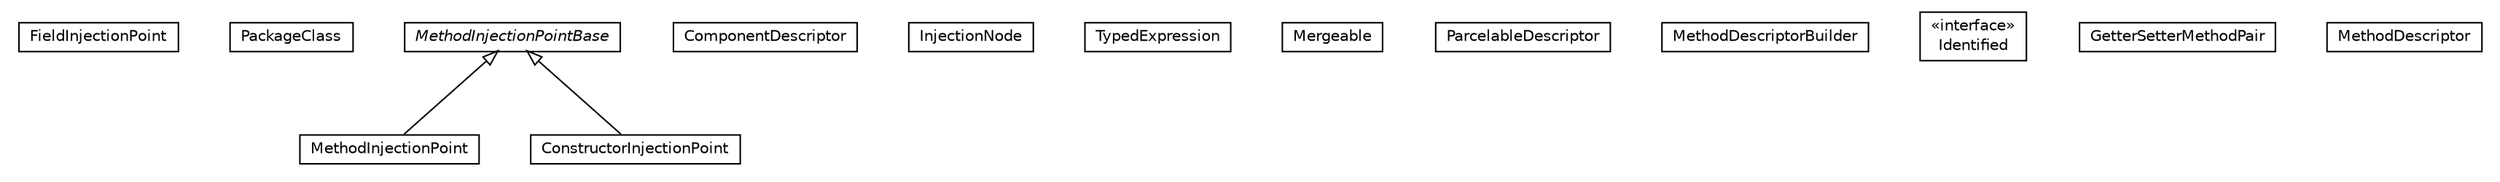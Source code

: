 #!/usr/local/bin/dot
#
# Class diagram 
# Generated by UMLGraph version 5.1 (http://www.umlgraph.org/)
#

digraph G {
	edge [fontname="Helvetica",fontsize=10,labelfontname="Helvetica",labelfontsize=10];
	node [fontname="Helvetica",fontsize=10,shape=plaintext];
	nodesep=0.25;
	ranksep=0.5;
	// org.androidtransfuse.model.FieldInjectionPoint
	c307 [label=<<table title="org.androidtransfuse.model.FieldInjectionPoint" border="0" cellborder="1" cellspacing="0" cellpadding="2" port="p" href="./FieldInjectionPoint.html">
		<tr><td><table border="0" cellspacing="0" cellpadding="1">
<tr><td align="center" balign="center"> FieldInjectionPoint </td></tr>
		</table></td></tr>
		</table>>, fontname="Helvetica", fontcolor="black", fontsize=10.0];
	// org.androidtransfuse.model.PackageClass
	c308 [label=<<table title="org.androidtransfuse.model.PackageClass" border="0" cellborder="1" cellspacing="0" cellpadding="2" port="p" href="./PackageClass.html">
		<tr><td><table border="0" cellspacing="0" cellpadding="1">
<tr><td align="center" balign="center"> PackageClass </td></tr>
		</table></td></tr>
		</table>>, fontname="Helvetica", fontcolor="black", fontsize=10.0];
	// org.androidtransfuse.model.MethodInjectionPoint
	c309 [label=<<table title="org.androidtransfuse.model.MethodInjectionPoint" border="0" cellborder="1" cellspacing="0" cellpadding="2" port="p" href="./MethodInjectionPoint.html">
		<tr><td><table border="0" cellspacing="0" cellpadding="1">
<tr><td align="center" balign="center"> MethodInjectionPoint </td></tr>
		</table></td></tr>
		</table>>, fontname="Helvetica", fontcolor="black", fontsize=10.0];
	// org.androidtransfuse.model.ComponentDescriptor
	c310 [label=<<table title="org.androidtransfuse.model.ComponentDescriptor" border="0" cellborder="1" cellspacing="0" cellpadding="2" port="p" href="./ComponentDescriptor.html">
		<tr><td><table border="0" cellspacing="0" cellpadding="1">
<tr><td align="center" balign="center"> ComponentDescriptor </td></tr>
		</table></td></tr>
		</table>>, fontname="Helvetica", fontcolor="black", fontsize=10.0];
	// org.androidtransfuse.model.MethodInjectionPointBase
	c311 [label=<<table title="org.androidtransfuse.model.MethodInjectionPointBase" border="0" cellborder="1" cellspacing="0" cellpadding="2" port="p" href="./MethodInjectionPointBase.html">
		<tr><td><table border="0" cellspacing="0" cellpadding="1">
<tr><td align="center" balign="center"><font face="Helvetica-Oblique"> MethodInjectionPointBase </font></td></tr>
		</table></td></tr>
		</table>>, fontname="Helvetica", fontcolor="black", fontsize=10.0];
	// org.androidtransfuse.model.InjectionNode
	c312 [label=<<table title="org.androidtransfuse.model.InjectionNode" border="0" cellborder="1" cellspacing="0" cellpadding="2" port="p" href="./InjectionNode.html">
		<tr><td><table border="0" cellspacing="0" cellpadding="1">
<tr><td align="center" balign="center"> InjectionNode </td></tr>
		</table></td></tr>
		</table>>, fontname="Helvetica", fontcolor="black", fontsize=10.0];
	// org.androidtransfuse.model.TypedExpression
	c313 [label=<<table title="org.androidtransfuse.model.TypedExpression" border="0" cellborder="1" cellspacing="0" cellpadding="2" port="p" href="./TypedExpression.html">
		<tr><td><table border="0" cellspacing="0" cellpadding="1">
<tr><td align="center" balign="center"> TypedExpression </td></tr>
		</table></td></tr>
		</table>>, fontname="Helvetica", fontcolor="black", fontsize=10.0];
	// org.androidtransfuse.model.ConstructorInjectionPoint
	c314 [label=<<table title="org.androidtransfuse.model.ConstructorInjectionPoint" border="0" cellborder="1" cellspacing="0" cellpadding="2" port="p" href="./ConstructorInjectionPoint.html">
		<tr><td><table border="0" cellspacing="0" cellpadding="1">
<tr><td align="center" balign="center"> ConstructorInjectionPoint </td></tr>
		</table></td></tr>
		</table>>, fontname="Helvetica", fontcolor="black", fontsize=10.0];
	// org.androidtransfuse.model.Mergeable
	c315 [label=<<table title="org.androidtransfuse.model.Mergeable" border="0" cellborder="1" cellspacing="0" cellpadding="2" port="p" href="./Mergeable.html">
		<tr><td><table border="0" cellspacing="0" cellpadding="1">
<tr><td align="center" balign="center"> Mergeable </td></tr>
		</table></td></tr>
		</table>>, fontname="Helvetica", fontcolor="black", fontsize=10.0];
	// org.androidtransfuse.model.ParcelableDescriptor
	c316 [label=<<table title="org.androidtransfuse.model.ParcelableDescriptor" border="0" cellborder="1" cellspacing="0" cellpadding="2" port="p" href="./ParcelableDescriptor.html">
		<tr><td><table border="0" cellspacing="0" cellpadding="1">
<tr><td align="center" balign="center"> ParcelableDescriptor </td></tr>
		</table></td></tr>
		</table>>, fontname="Helvetica", fontcolor="black", fontsize=10.0];
	// org.androidtransfuse.model.MethodDescriptorBuilder
	c317 [label=<<table title="org.androidtransfuse.model.MethodDescriptorBuilder" border="0" cellborder="1" cellspacing="0" cellpadding="2" port="p" href="./MethodDescriptorBuilder.html">
		<tr><td><table border="0" cellspacing="0" cellpadding="1">
<tr><td align="center" balign="center"> MethodDescriptorBuilder </td></tr>
		</table></td></tr>
		</table>>, fontname="Helvetica", fontcolor="black", fontsize=10.0];
	// org.androidtransfuse.model.Identified
	c318 [label=<<table title="org.androidtransfuse.model.Identified" border="0" cellborder="1" cellspacing="0" cellpadding="2" port="p" href="./Identified.html">
		<tr><td><table border="0" cellspacing="0" cellpadding="1">
<tr><td align="center" balign="center"> &#171;interface&#187; </td></tr>
<tr><td align="center" balign="center"> Identified </td></tr>
		</table></td></tr>
		</table>>, fontname="Helvetica", fontcolor="black", fontsize=10.0];
	// org.androidtransfuse.model.GetterSetterMethodPair
	c319 [label=<<table title="org.androidtransfuse.model.GetterSetterMethodPair" border="0" cellborder="1" cellspacing="0" cellpadding="2" port="p" href="./GetterSetterMethodPair.html">
		<tr><td><table border="0" cellspacing="0" cellpadding="1">
<tr><td align="center" balign="center"> GetterSetterMethodPair </td></tr>
		</table></td></tr>
		</table>>, fontname="Helvetica", fontcolor="black", fontsize=10.0];
	// org.androidtransfuse.model.MethodDescriptor
	c320 [label=<<table title="org.androidtransfuse.model.MethodDescriptor" border="0" cellborder="1" cellspacing="0" cellpadding="2" port="p" href="./MethodDescriptor.html">
		<tr><td><table border="0" cellspacing="0" cellpadding="1">
<tr><td align="center" balign="center"> MethodDescriptor </td></tr>
		</table></td></tr>
		</table>>, fontname="Helvetica", fontcolor="black", fontsize=10.0];
	//org.androidtransfuse.model.MethodInjectionPoint extends org.androidtransfuse.model.MethodInjectionPointBase
	c311:p -> c309:p [dir=back,arrowtail=empty];
	//org.androidtransfuse.model.ConstructorInjectionPoint extends org.androidtransfuse.model.MethodInjectionPointBase
	c311:p -> c314:p [dir=back,arrowtail=empty];
}

